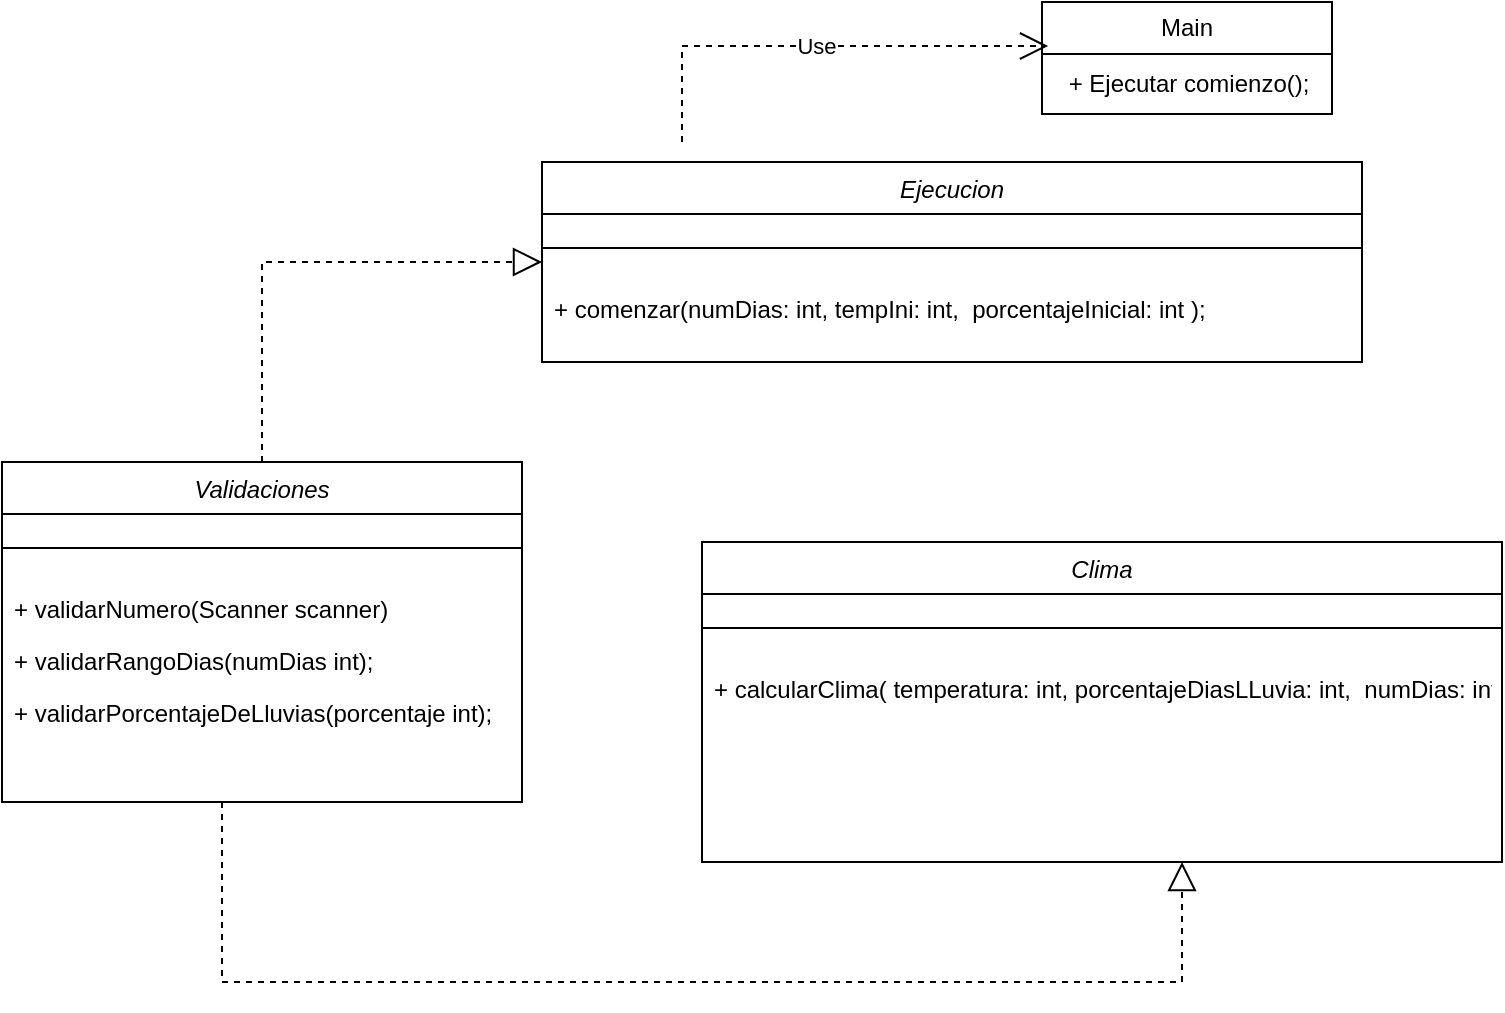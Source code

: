 <mxfile version="23.1.8" type="device">
  <diagram id="C5RBs43oDa-KdzZeNtuy" name="Page-1">
    <mxGraphModel dx="1120" dy="1637" grid="1" gridSize="10" guides="1" tooltips="1" connect="1" arrows="1" fold="1" page="1" pageScale="1" pageWidth="827" pageHeight="1169" math="0" shadow="0">
      <root>
        <mxCell id="WIyWlLk6GJQsqaUBKTNV-0" />
        <mxCell id="WIyWlLk6GJQsqaUBKTNV-1" parent="WIyWlLk6GJQsqaUBKTNV-0" />
        <mxCell id="zkfFHV4jXpPFQw0GAbJ--0" value="Clima" style="swimlane;fontStyle=2;align=center;verticalAlign=top;childLayout=stackLayout;horizontal=1;startSize=26;horizontalStack=0;resizeParent=1;resizeLast=0;collapsible=1;marginBottom=0;rounded=0;shadow=0;strokeWidth=1;" parent="WIyWlLk6GJQsqaUBKTNV-1" vertex="1">
          <mxGeometry x="370" y="260" width="400" height="160" as="geometry">
            <mxRectangle x="230" y="140" width="160" height="26" as="alternateBounds" />
          </mxGeometry>
        </mxCell>
        <mxCell id="zkfFHV4jXpPFQw0GAbJ--4" value="" style="line;html=1;strokeWidth=1;align=left;verticalAlign=middle;spacingTop=-1;spacingLeft=3;spacingRight=3;rotatable=0;labelPosition=right;points=[];portConstraint=eastwest;" parent="zkfFHV4jXpPFQw0GAbJ--0" vertex="1">
          <mxGeometry y="26" width="400" height="34" as="geometry" />
        </mxCell>
        <mxCell id="zkfFHV4jXpPFQw0GAbJ--5" value="+ calcularClima( temperatura: int, porcentajeDiasLLuvia: int,  numDias: int);" style="text;align=left;verticalAlign=top;spacingLeft=4;spacingRight=4;overflow=hidden;rotatable=0;points=[[0,0.5],[1,0.5]];portConstraint=eastwest;" parent="zkfFHV4jXpPFQw0GAbJ--0" vertex="1">
          <mxGeometry y="60" width="400" height="26" as="geometry" />
        </mxCell>
        <mxCell id="YViNK9wGI5bgEuvnuZze-0" value="Validaciones" style="swimlane;fontStyle=2;align=center;verticalAlign=top;childLayout=stackLayout;horizontal=1;startSize=26;horizontalStack=0;resizeParent=1;resizeLast=0;collapsible=1;marginBottom=0;rounded=0;shadow=0;strokeWidth=1;" parent="WIyWlLk6GJQsqaUBKTNV-1" vertex="1">
          <mxGeometry x="20" y="220" width="260" height="170" as="geometry">
            <mxRectangle x="230" y="140" width="160" height="26" as="alternateBounds" />
          </mxGeometry>
        </mxCell>
        <mxCell id="YViNK9wGI5bgEuvnuZze-1" value="" style="line;html=1;strokeWidth=1;align=left;verticalAlign=middle;spacingTop=-1;spacingLeft=3;spacingRight=3;rotatable=0;labelPosition=right;points=[];portConstraint=eastwest;" parent="YViNK9wGI5bgEuvnuZze-0" vertex="1">
          <mxGeometry y="26" width="260" height="34" as="geometry" />
        </mxCell>
        <mxCell id="YViNK9wGI5bgEuvnuZze-2" value="+ validarNumero(Scanner scanner)&#xa;&#xa;(Scanner scanner);" style="text;align=left;verticalAlign=top;spacingLeft=4;spacingRight=4;overflow=hidden;rotatable=0;points=[[0,0.5],[1,0.5]];portConstraint=eastwest;" parent="YViNK9wGI5bgEuvnuZze-0" vertex="1">
          <mxGeometry y="60" width="260" height="26" as="geometry" />
        </mxCell>
        <mxCell id="YViNK9wGI5bgEuvnuZze-3" value="+ validarRangoDias(numDias int);" style="text;align=left;verticalAlign=top;spacingLeft=4;spacingRight=4;overflow=hidden;rotatable=0;points=[[0,0.5],[1,0.5]];portConstraint=eastwest;" parent="YViNK9wGI5bgEuvnuZze-0" vertex="1">
          <mxGeometry y="86" width="260" height="26" as="geometry" />
        </mxCell>
        <mxCell id="YViNK9wGI5bgEuvnuZze-4" value="+ validarPorcentajeDeLluvias(porcentaje int);" style="text;align=left;verticalAlign=top;spacingLeft=4;spacingRight=4;overflow=hidden;rotatable=0;points=[[0,0.5],[1,0.5]];portConstraint=eastwest;" parent="YViNK9wGI5bgEuvnuZze-0" vertex="1">
          <mxGeometry y="112" width="260" height="26" as="geometry" />
        </mxCell>
        <mxCell id="YViNK9wGI5bgEuvnuZze-5" value="Ejecucion" style="swimlane;fontStyle=2;align=center;verticalAlign=top;childLayout=stackLayout;horizontal=1;startSize=26;horizontalStack=0;resizeParent=1;resizeLast=0;collapsible=1;marginBottom=0;rounded=0;shadow=0;strokeWidth=1;" parent="WIyWlLk6GJQsqaUBKTNV-1" vertex="1">
          <mxGeometry x="290" y="70" width="410" height="100" as="geometry">
            <mxRectangle x="510" y="240" width="160" height="26" as="alternateBounds" />
          </mxGeometry>
        </mxCell>
        <mxCell id="YViNK9wGI5bgEuvnuZze-6" value="" style="line;html=1;strokeWidth=1;align=left;verticalAlign=middle;spacingTop=-1;spacingLeft=3;spacingRight=3;rotatable=0;labelPosition=right;points=[];portConstraint=eastwest;" parent="YViNK9wGI5bgEuvnuZze-5" vertex="1">
          <mxGeometry y="26" width="410" height="34" as="geometry" />
        </mxCell>
        <mxCell id="YViNK9wGI5bgEuvnuZze-7" value="+ comenzar(numDias: int, tempIni: int,  porcentajeInicial: int );" style="text;align=left;verticalAlign=top;spacingLeft=4;spacingRight=4;overflow=hidden;rotatable=0;points=[[0,0.5],[1,0.5]];portConstraint=eastwest;" parent="YViNK9wGI5bgEuvnuZze-5" vertex="1">
          <mxGeometry y="60" width="410" height="26" as="geometry" />
        </mxCell>
        <mxCell id="J-WFHa8PTzeEdHmMVC-A-4" value="Main" style="swimlane;fontStyle=0;childLayout=stackLayout;horizontal=1;startSize=26;fillColor=none;horizontalStack=0;resizeParent=1;resizeParentMax=0;resizeLast=0;collapsible=1;marginBottom=0;whiteSpace=wrap;html=1;" parent="WIyWlLk6GJQsqaUBKTNV-1" vertex="1">
          <mxGeometry x="540" y="-10" width="145" height="56" as="geometry" />
        </mxCell>
        <mxCell id="J-WFHa8PTzeEdHmMVC-A-8" value="+ Ejecutar comienzo();" style="text;html=1;align=center;verticalAlign=middle;resizable=0;points=[];autosize=1;strokeColor=none;fillColor=none;" parent="J-WFHa8PTzeEdHmMVC-A-4" vertex="1">
          <mxGeometry y="26" width="145" height="30" as="geometry" />
        </mxCell>
        <mxCell id="J-WFHa8PTzeEdHmMVC-A-10" value="Use" style="endArrow=open;endSize=12;dashed=1;html=1;rounded=0;entryX=0.021;entryY=0.393;entryDx=0;entryDy=0;entryPerimeter=0;" parent="WIyWlLk6GJQsqaUBKTNV-1" target="J-WFHa8PTzeEdHmMVC-A-4" edge="1">
          <mxGeometry width="160" relative="1" as="geometry">
            <mxPoint x="360" y="60" as="sourcePoint" />
            <mxPoint x="430" y="46" as="targetPoint" />
            <Array as="points">
              <mxPoint x="360" y="12" />
            </Array>
          </mxGeometry>
        </mxCell>
        <mxCell id="J-WFHa8PTzeEdHmMVC-A-11" value="" style="endArrow=block;dashed=1;endFill=0;endSize=12;html=1;rounded=0;exitX=0.5;exitY=0;exitDx=0;exitDy=0;entryX=0;entryY=0.5;entryDx=0;entryDy=0;" parent="WIyWlLk6GJQsqaUBKTNV-1" source="YViNK9wGI5bgEuvnuZze-0" target="YViNK9wGI5bgEuvnuZze-5" edge="1">
          <mxGeometry width="160" relative="1" as="geometry">
            <mxPoint x="120" y="170" as="sourcePoint" />
            <mxPoint x="280" y="170" as="targetPoint" />
            <Array as="points">
              <mxPoint x="150" y="120" />
            </Array>
          </mxGeometry>
        </mxCell>
        <mxCell id="J-WFHa8PTzeEdHmMVC-A-12" value="" style="endArrow=block;dashed=1;endFill=0;endSize=12;html=1;rounded=0;" parent="WIyWlLk6GJQsqaUBKTNV-1" edge="1">
          <mxGeometry width="160" relative="1" as="geometry">
            <mxPoint x="130" y="390" as="sourcePoint" />
            <mxPoint x="610" y="420" as="targetPoint" />
            <Array as="points">
              <mxPoint x="130" y="480" />
              <mxPoint x="610" y="480" />
            </Array>
          </mxGeometry>
        </mxCell>
      </root>
    </mxGraphModel>
  </diagram>
</mxfile>
